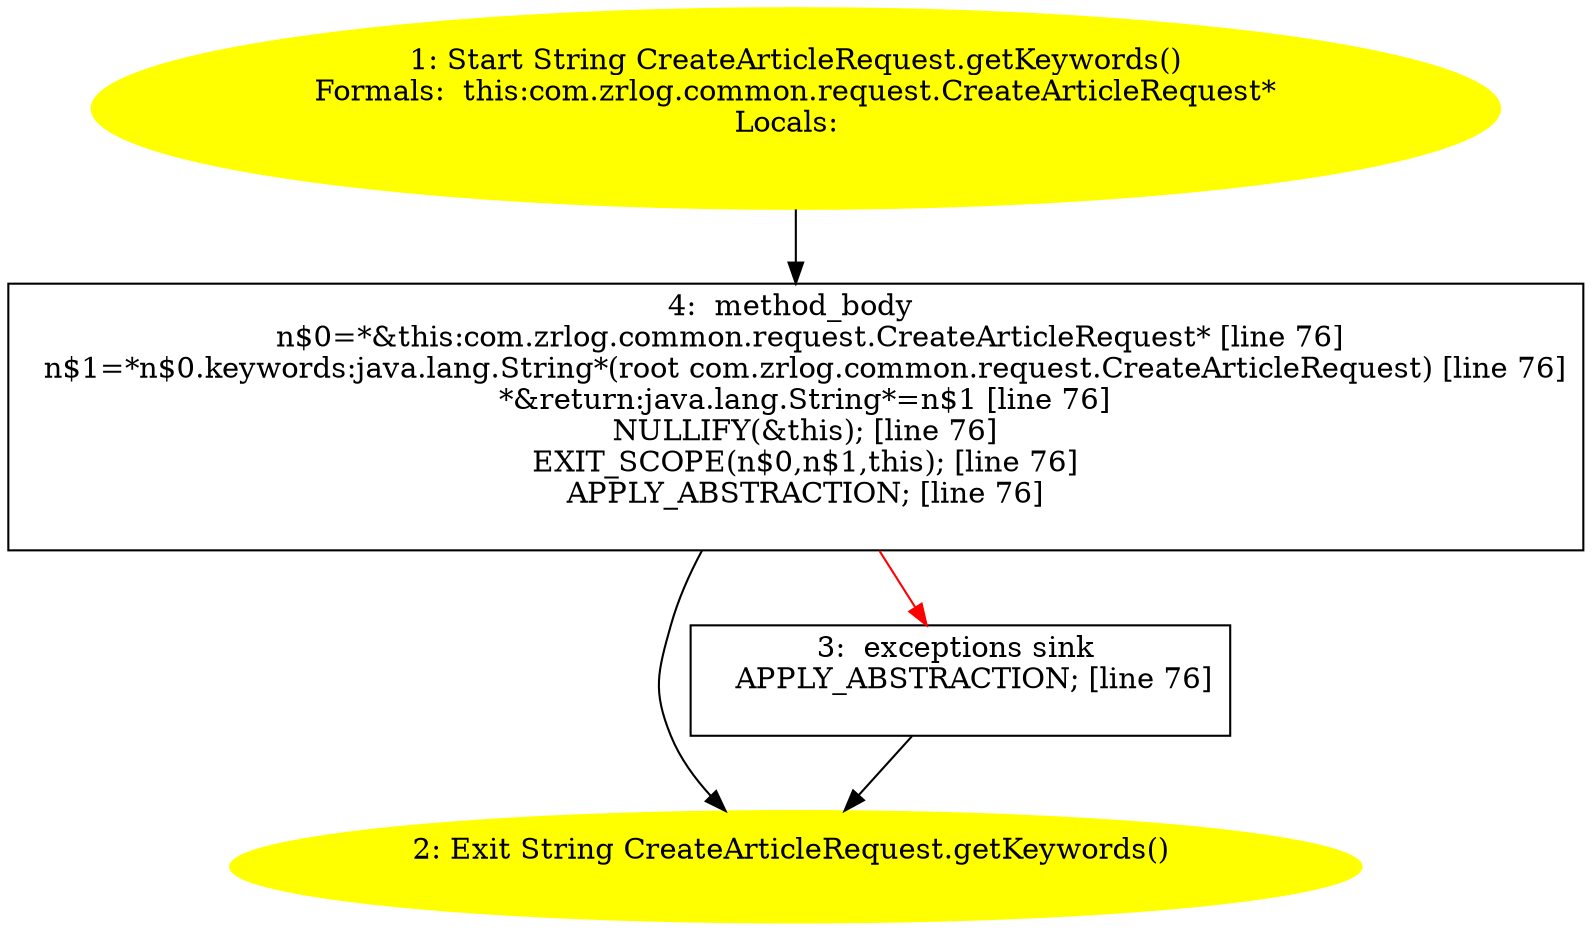 /* @generated */
digraph cfg {
"com.zrlog.common.request.CreateArticleRequest.getKeywords():java.lang.String.6f287f27b8124e4c6c32956218839b11_1" [label="1: Start String CreateArticleRequest.getKeywords()\nFormals:  this:com.zrlog.common.request.CreateArticleRequest*\nLocals:  \n  " color=yellow style=filled]
	

	 "com.zrlog.common.request.CreateArticleRequest.getKeywords():java.lang.String.6f287f27b8124e4c6c32956218839b11_1" -> "com.zrlog.common.request.CreateArticleRequest.getKeywords():java.lang.String.6f287f27b8124e4c6c32956218839b11_4" ;
"com.zrlog.common.request.CreateArticleRequest.getKeywords():java.lang.String.6f287f27b8124e4c6c32956218839b11_2" [label="2: Exit String CreateArticleRequest.getKeywords() \n  " color=yellow style=filled]
	

"com.zrlog.common.request.CreateArticleRequest.getKeywords():java.lang.String.6f287f27b8124e4c6c32956218839b11_3" [label="3:  exceptions sink \n   APPLY_ABSTRACTION; [line 76]\n " shape="box"]
	

	 "com.zrlog.common.request.CreateArticleRequest.getKeywords():java.lang.String.6f287f27b8124e4c6c32956218839b11_3" -> "com.zrlog.common.request.CreateArticleRequest.getKeywords():java.lang.String.6f287f27b8124e4c6c32956218839b11_2" ;
"com.zrlog.common.request.CreateArticleRequest.getKeywords():java.lang.String.6f287f27b8124e4c6c32956218839b11_4" [label="4:  method_body \n   n$0=*&this:com.zrlog.common.request.CreateArticleRequest* [line 76]\n  n$1=*n$0.keywords:java.lang.String*(root com.zrlog.common.request.CreateArticleRequest) [line 76]\n  *&return:java.lang.String*=n$1 [line 76]\n  NULLIFY(&this); [line 76]\n  EXIT_SCOPE(n$0,n$1,this); [line 76]\n  APPLY_ABSTRACTION; [line 76]\n " shape="box"]
	

	 "com.zrlog.common.request.CreateArticleRequest.getKeywords():java.lang.String.6f287f27b8124e4c6c32956218839b11_4" -> "com.zrlog.common.request.CreateArticleRequest.getKeywords():java.lang.String.6f287f27b8124e4c6c32956218839b11_2" ;
	 "com.zrlog.common.request.CreateArticleRequest.getKeywords():java.lang.String.6f287f27b8124e4c6c32956218839b11_4" -> "com.zrlog.common.request.CreateArticleRequest.getKeywords():java.lang.String.6f287f27b8124e4c6c32956218839b11_3" [color="red" ];
}
